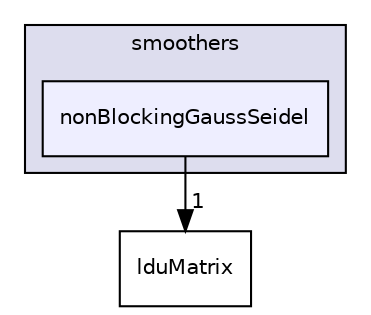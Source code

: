 digraph "src/OpenFOAM/matrices/lduMatrix/smoothers/nonBlockingGaussSeidel" {
  bgcolor=transparent;
  compound=true
  node [ fontsize="10", fontname="Helvetica"];
  edge [ labelfontsize="10", labelfontname="Helvetica"];
  subgraph clusterdir_27bacb8e19b5862d96d869422b2be03b {
    graph [ bgcolor="#ddddee", pencolor="black", label="smoothers" fontname="Helvetica", fontsize="10", URL="dir_27bacb8e19b5862d96d869422b2be03b.html"]
  dir_f361bf36185ffd41c66b4ccde1b1177a [shape=box, label="nonBlockingGaussSeidel", style="filled", fillcolor="#eeeeff", pencolor="black", URL="dir_f361bf36185ffd41c66b4ccde1b1177a.html"];
  }
  dir_1ce70feb2b06c30ebd4091245573b99e [shape=box label="lduMatrix" URL="dir_1ce70feb2b06c30ebd4091245573b99e.html"];
  dir_f361bf36185ffd41c66b4ccde1b1177a->dir_1ce70feb2b06c30ebd4091245573b99e [headlabel="1", labeldistance=1.5 headhref="dir_002164_002143.html"];
}
